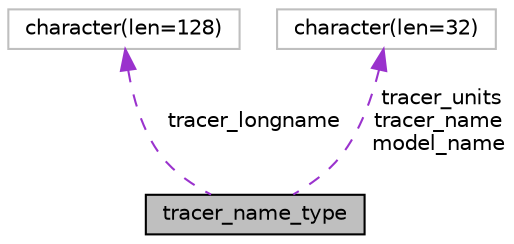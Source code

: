 digraph "tracer_name_type"
{
 // INTERACTIVE_SVG=YES
 // LATEX_PDF_SIZE
  edge [fontname="Helvetica",fontsize="10",labelfontname="Helvetica",labelfontsize="10"];
  node [fontname="Helvetica",fontsize="10",shape=record];
  Node1 [label="tracer_name_type",height=0.2,width=0.4,color="black", fillcolor="grey75", style="filled", fontcolor="black",tooltip="Private type to holds string data for a tracer."];
  Node2 -> Node1 [dir="back",color="darkorchid3",fontsize="10",style="dashed",label=" tracer_longname" ,fontname="Helvetica"];
  Node2 [label="character(len=128)",height=0.2,width=0.4,color="grey75", fillcolor="white", style="filled",tooltip=" "];
  Node3 -> Node1 [dir="back",color="darkorchid3",fontsize="10",style="dashed",label=" tracer_units\ntracer_name\nmodel_name" ,fontname="Helvetica"];
  Node3 [label="character(len=32)",height=0.2,width=0.4,color="grey75", fillcolor="white", style="filled",tooltip=" "];
}

